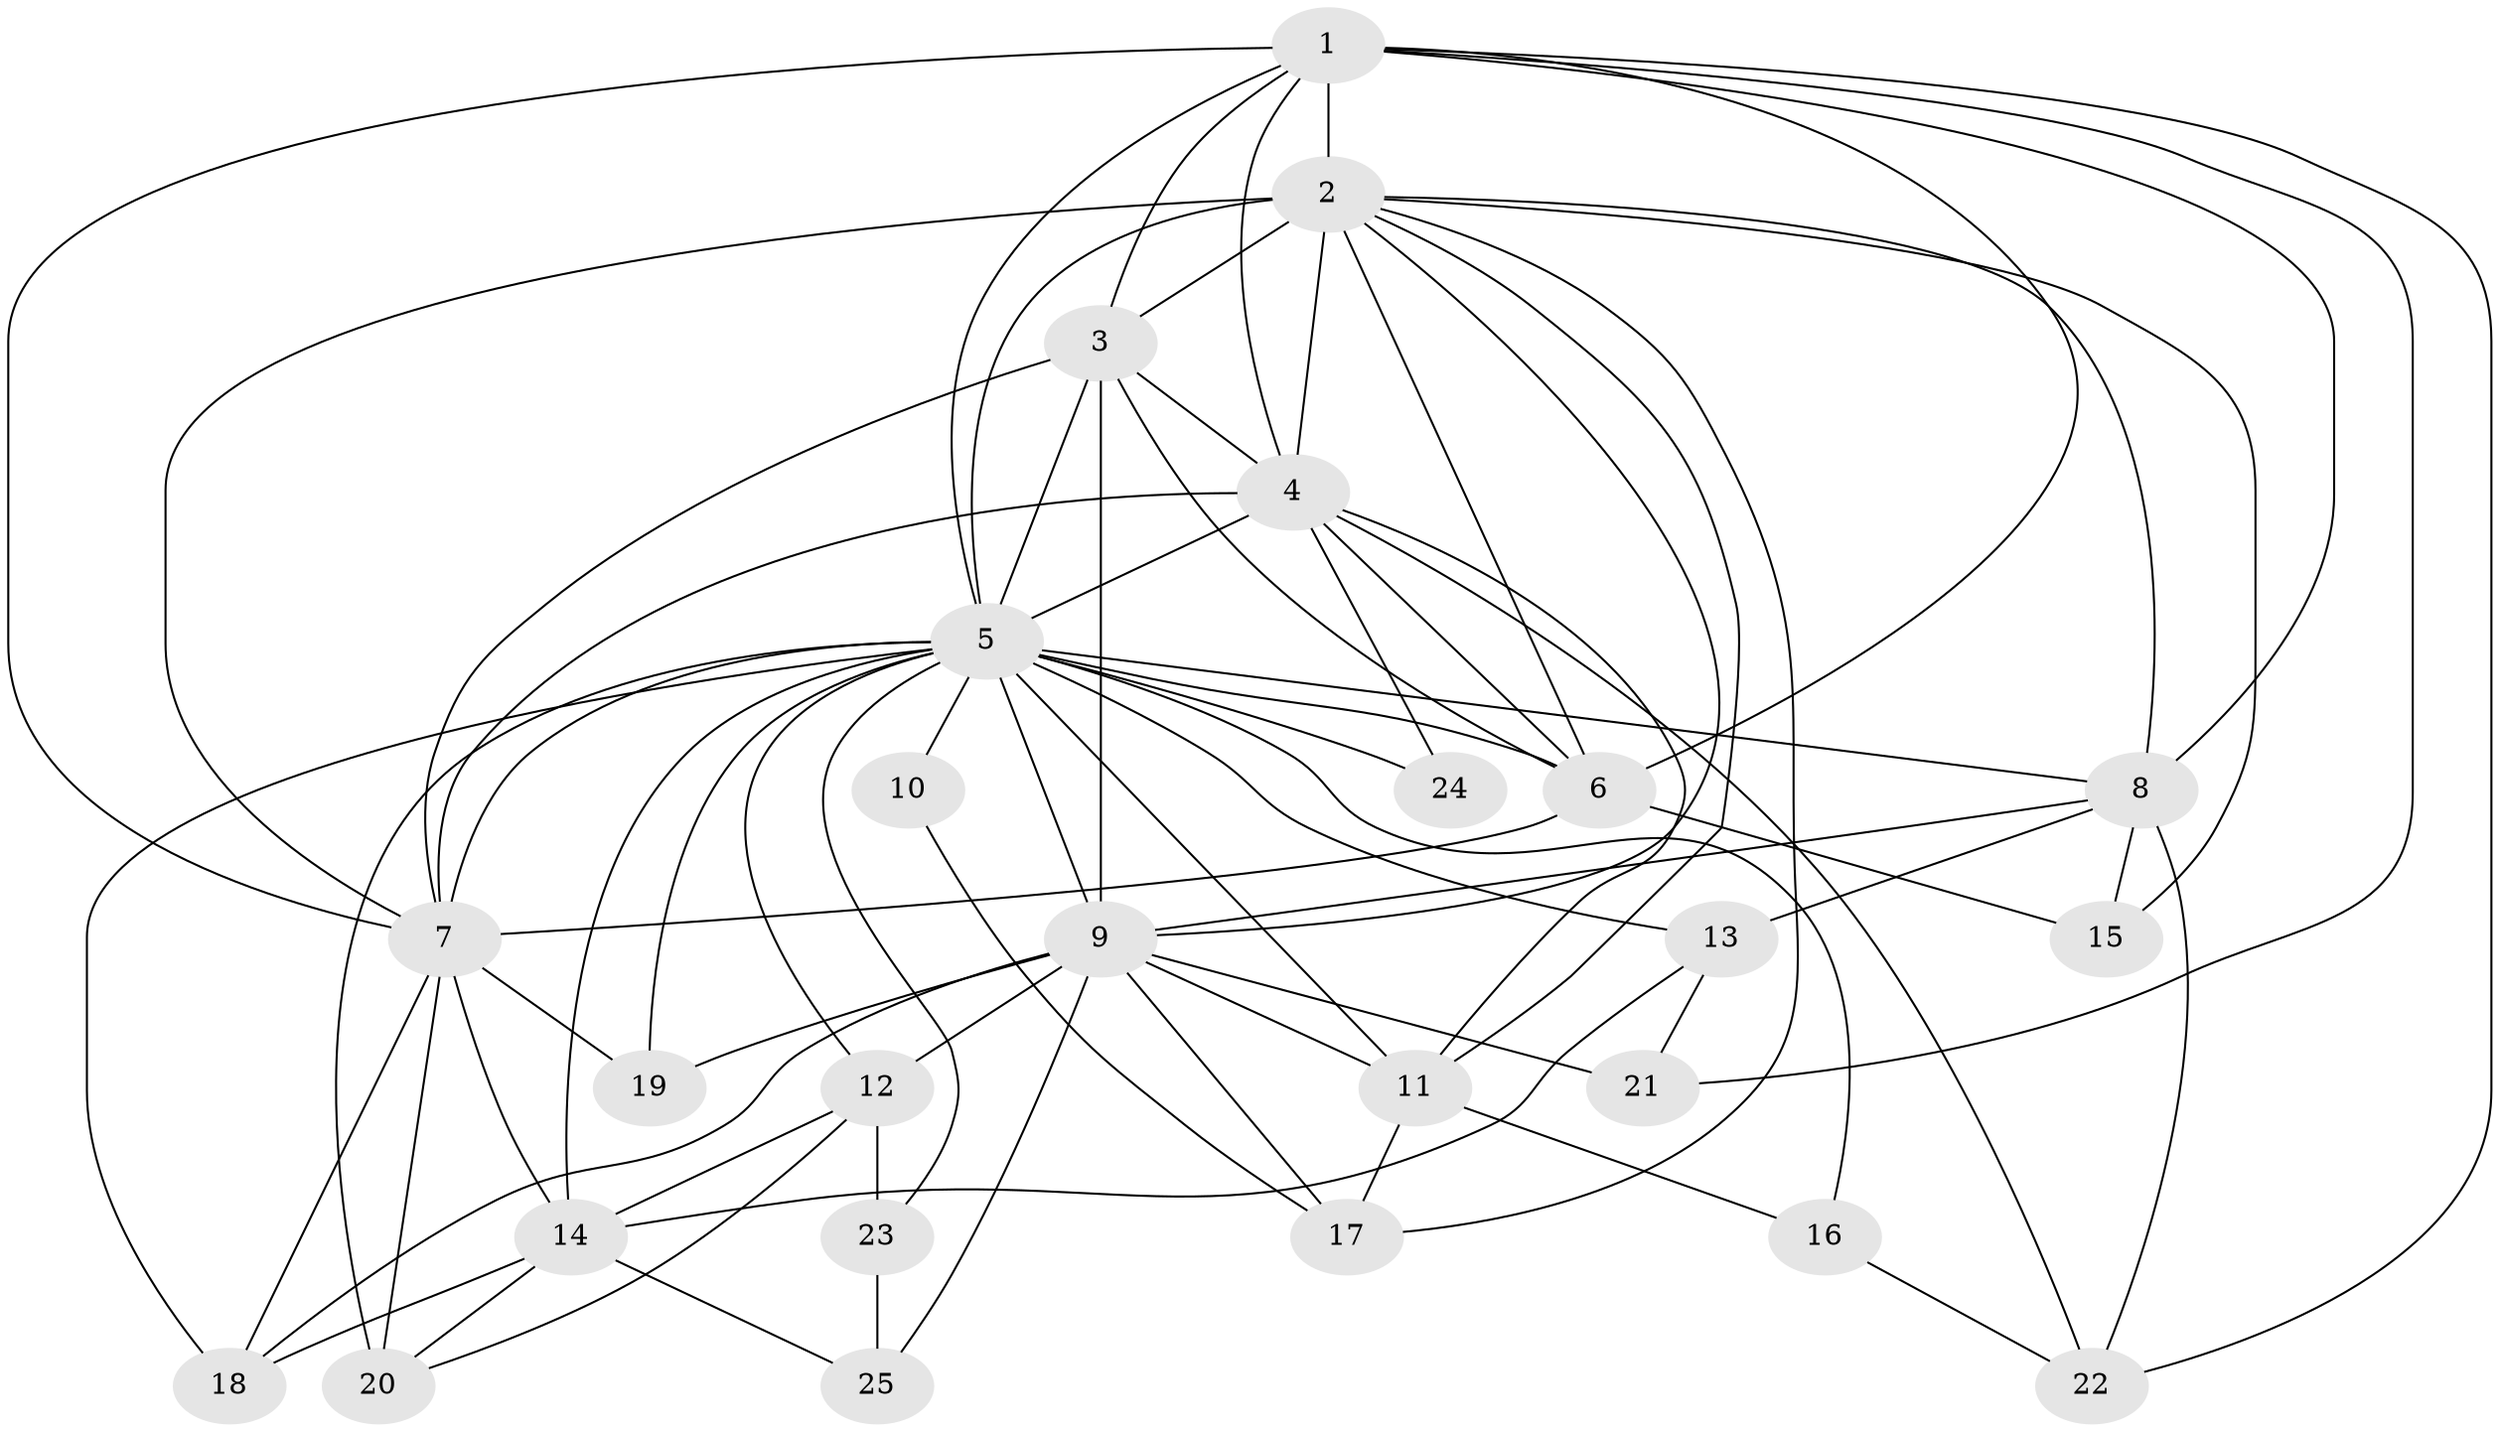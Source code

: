 // original degree distribution, {15: 0.038461538461538464, 17: 0.02564102564102564, 25: 0.01282051282051282, 21: 0.02564102564102564, 14: 0.02564102564102564, 7: 0.01282051282051282, 4: 0.10256410256410256, 3: 0.0641025641025641, 2: 0.6025641025641025, 5: 0.0641025641025641, 9: 0.01282051282051282, 6: 0.01282051282051282}
// Generated by graph-tools (version 1.1) at 2025/49/03/04/25 22:49:55]
// undirected, 25 vertices, 75 edges
graph export_dot {
  node [color=gray90,style=filled];
  1;
  2;
  3;
  4;
  5;
  6;
  7;
  8;
  9;
  10;
  11;
  12;
  13;
  14;
  15;
  16;
  17;
  18;
  19;
  20;
  21;
  22;
  23;
  24;
  25;
  1 -- 2 [weight=3.0];
  1 -- 3 [weight=1.0];
  1 -- 4 [weight=1.0];
  1 -- 5 [weight=2.0];
  1 -- 6 [weight=1.0];
  1 -- 7 [weight=2.0];
  1 -- 8 [weight=2.0];
  1 -- 21 [weight=2.0];
  1 -- 22 [weight=1.0];
  2 -- 3 [weight=2.0];
  2 -- 4 [weight=3.0];
  2 -- 5 [weight=5.0];
  2 -- 6 [weight=3.0];
  2 -- 7 [weight=4.0];
  2 -- 8 [weight=1.0];
  2 -- 9 [weight=1.0];
  2 -- 11 [weight=3.0];
  2 -- 15 [weight=1.0];
  2 -- 17 [weight=1.0];
  3 -- 4 [weight=1.0];
  3 -- 5 [weight=3.0];
  3 -- 6 [weight=1.0];
  3 -- 7 [weight=3.0];
  3 -- 9 [weight=6.0];
  4 -- 5 [weight=4.0];
  4 -- 6 [weight=1.0];
  4 -- 7 [weight=2.0];
  4 -- 11 [weight=1.0];
  4 -- 22 [weight=1.0];
  4 -- 24 [weight=1.0];
  5 -- 6 [weight=12.0];
  5 -- 7 [weight=7.0];
  5 -- 8 [weight=1.0];
  5 -- 9 [weight=2.0];
  5 -- 10 [weight=3.0];
  5 -- 11 [weight=2.0];
  5 -- 12 [weight=3.0];
  5 -- 13 [weight=1.0];
  5 -- 14 [weight=1.0];
  5 -- 16 [weight=3.0];
  5 -- 18 [weight=1.0];
  5 -- 19 [weight=1.0];
  5 -- 20 [weight=2.0];
  5 -- 23 [weight=1.0];
  5 -- 24 [weight=3.0];
  6 -- 7 [weight=2.0];
  6 -- 15 [weight=1.0];
  7 -- 14 [weight=7.0];
  7 -- 18 [weight=1.0];
  7 -- 19 [weight=1.0];
  7 -- 20 [weight=2.0];
  8 -- 9 [weight=1.0];
  8 -- 13 [weight=1.0];
  8 -- 15 [weight=1.0];
  8 -- 22 [weight=1.0];
  9 -- 11 [weight=1.0];
  9 -- 12 [weight=3.0];
  9 -- 17 [weight=1.0];
  9 -- 18 [weight=1.0];
  9 -- 19 [weight=1.0];
  9 -- 21 [weight=1.0];
  9 -- 25 [weight=1.0];
  10 -- 17 [weight=1.0];
  11 -- 16 [weight=1.0];
  11 -- 17 [weight=1.0];
  12 -- 14 [weight=2.0];
  12 -- 20 [weight=1.0];
  12 -- 23 [weight=2.0];
  13 -- 14 [weight=1.0];
  13 -- 21 [weight=1.0];
  14 -- 18 [weight=2.0];
  14 -- 20 [weight=1.0];
  14 -- 25 [weight=1.0];
  16 -- 22 [weight=1.0];
  23 -- 25 [weight=1.0];
}

